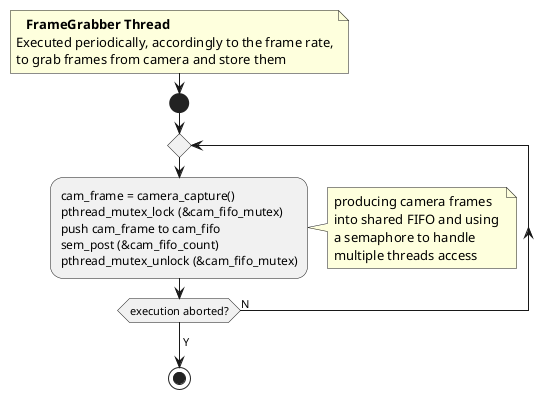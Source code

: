 @startuml
!$end_bracket = "<b> </b>"
'-----------------------
  note right
    <b>FrameGrabber Thread</b>
	Executed periodically, accordingly to the frame rate,
	to grab frames from camera and store them
  end note
'-----------------------
  start
  repeat
	''(1)
	:cam_frame = camera_capture()
	pthread_mutex_lock (&cam_fifo_mutex)
	push cam_frame to cam_fifo
	sem_post (&cam_fifo_count)
	pthread_mutex_unlock (&cam_fifo_mutex);
	''
	note right
		producing camera frames 
		into shared FIFO and using 
		a semaphore to handle 
		multiple threads access
	end note
  repeat while(execution aborted?) is (N)
  ->Y;

  stop
  
@enduml